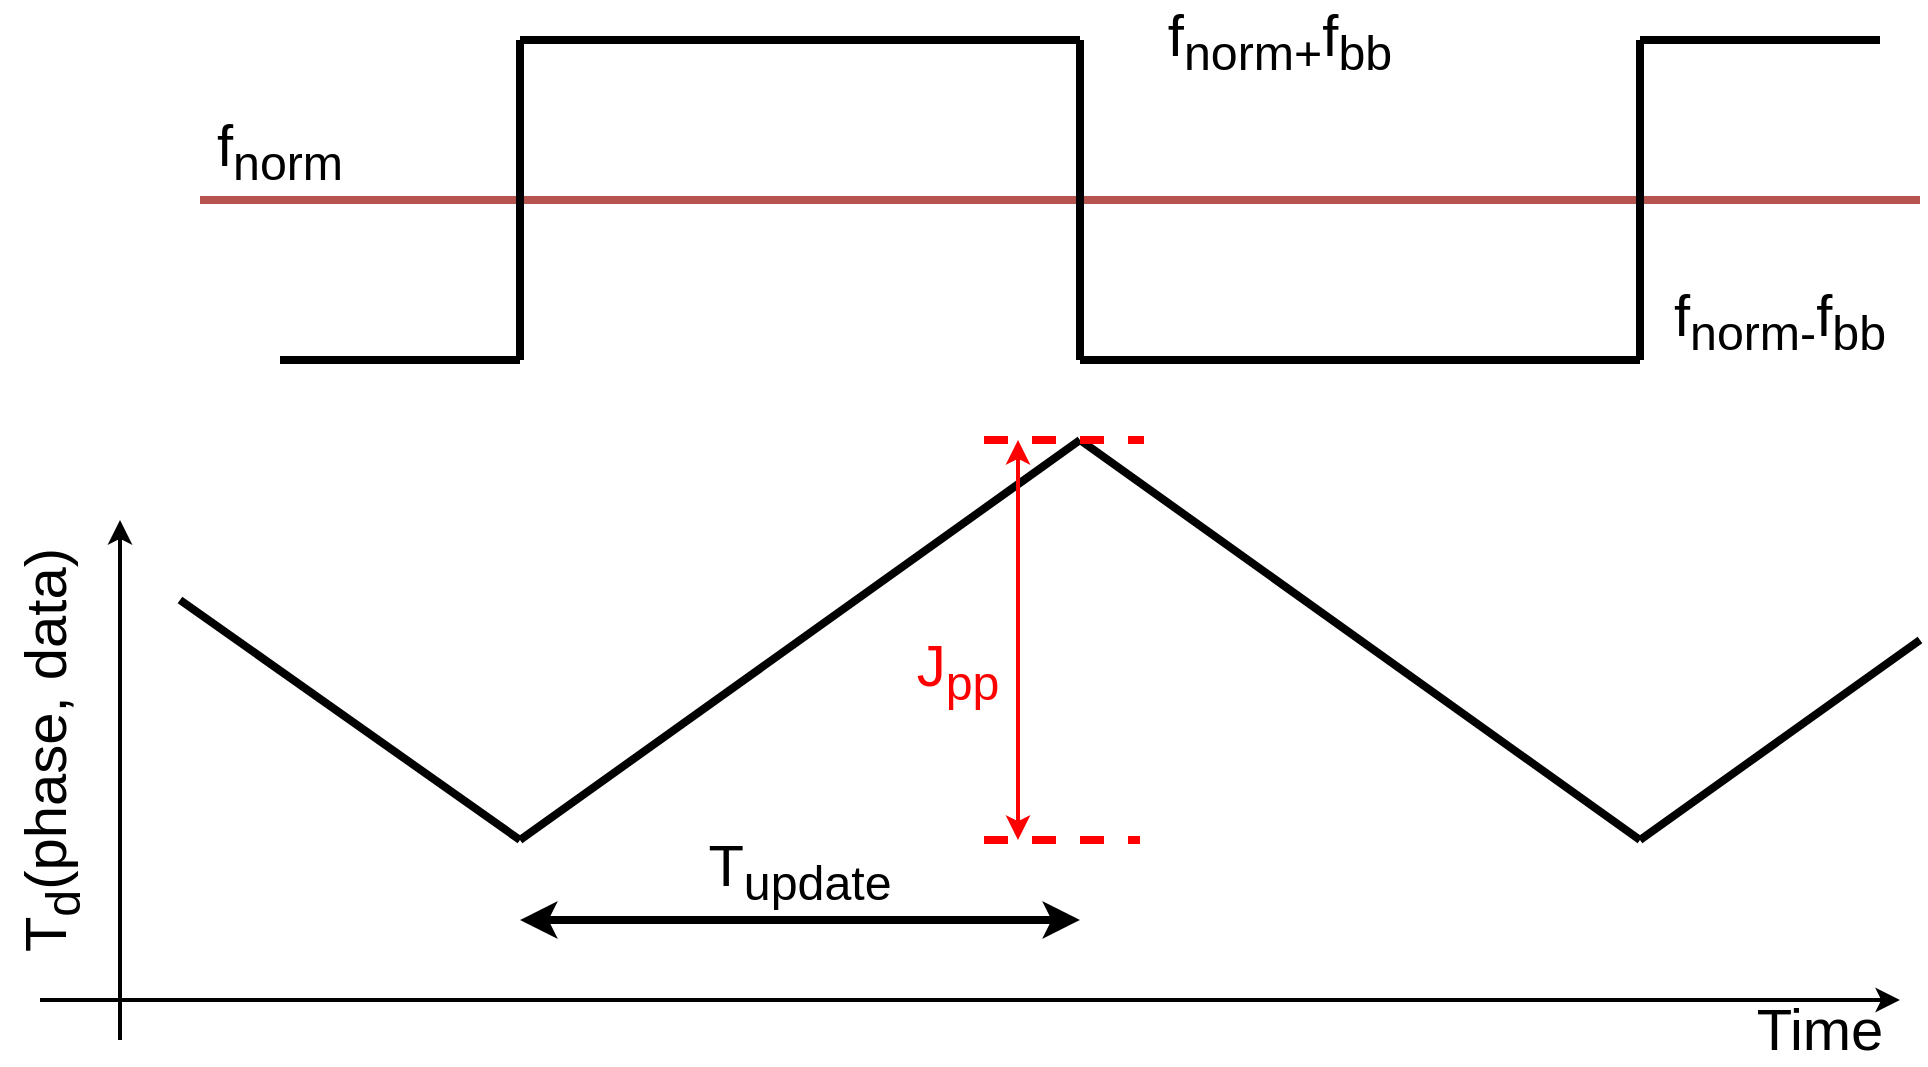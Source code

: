 <mxfile version="17.1.1" type="device"><diagram id="l-Dcgd9jZmVq5-bz8Juk" name="Page-1"><mxGraphModel dx="1110" dy="623" grid="1" gridSize="10" guides="1" tooltips="1" connect="1" arrows="1" fold="1" page="1" pageScale="1" pageWidth="850" pageHeight="1100" math="0" shadow="0"><root><mxCell id="0"/><mxCell id="1" parent="0"/><mxCell id="pjDvP8EWz9yxwcmDVgrx-1" value="" style="endArrow=none;html=1;rounded=0;strokeWidth=4;" edge="1" parent="1"><mxGeometry width="50" height="50" relative="1" as="geometry"><mxPoint x="280" y="160" as="sourcePoint"/><mxPoint x="560" y="160" as="targetPoint"/></mxGeometry></mxCell><mxCell id="pjDvP8EWz9yxwcmDVgrx-2" value="" style="endArrow=none;html=1;rounded=0;strokeWidth=4;" edge="1" parent="1"><mxGeometry width="50" height="50" relative="1" as="geometry"><mxPoint x="560" y="320" as="sourcePoint"/><mxPoint x="840" y="320" as="targetPoint"/></mxGeometry></mxCell><mxCell id="pjDvP8EWz9yxwcmDVgrx-3" value="" style="endArrow=none;html=1;rounded=0;strokeWidth=4;" edge="1" parent="1"><mxGeometry width="50" height="50" relative="1" as="geometry"><mxPoint x="840" y="160" as="sourcePoint"/><mxPoint x="960" y="160" as="targetPoint"/></mxGeometry></mxCell><mxCell id="pjDvP8EWz9yxwcmDVgrx-4" value="" style="endArrow=none;html=1;rounded=0;strokeWidth=4;" edge="1" parent="1"><mxGeometry width="50" height="50" relative="1" as="geometry"><mxPoint x="160" y="320" as="sourcePoint"/><mxPoint x="280" y="320" as="targetPoint"/></mxGeometry></mxCell><mxCell id="pjDvP8EWz9yxwcmDVgrx-5" value="" style="endArrow=none;html=1;rounded=0;strokeWidth=4;fillColor=#f8cecc;strokeColor=#b85450;" edge="1" parent="1"><mxGeometry width="50" height="50" relative="1" as="geometry"><mxPoint x="120" y="240" as="sourcePoint"/><mxPoint x="980" y="240" as="targetPoint"/></mxGeometry></mxCell><mxCell id="pjDvP8EWz9yxwcmDVgrx-6" value="" style="endArrow=none;html=1;rounded=0;strokeWidth=4;" edge="1" parent="1"><mxGeometry width="50" height="50" relative="1" as="geometry"><mxPoint x="280" y="320" as="sourcePoint"/><mxPoint x="280" y="160" as="targetPoint"/></mxGeometry></mxCell><mxCell id="pjDvP8EWz9yxwcmDVgrx-7" value="" style="endArrow=none;html=1;rounded=0;strokeWidth=4;" edge="1" parent="1"><mxGeometry width="50" height="50" relative="1" as="geometry"><mxPoint x="560" y="320" as="sourcePoint"/><mxPoint x="560" y="160" as="targetPoint"/></mxGeometry></mxCell><mxCell id="pjDvP8EWz9yxwcmDVgrx-8" value="" style="endArrow=none;html=1;rounded=0;strokeWidth=4;" edge="1" parent="1"><mxGeometry width="50" height="50" relative="1" as="geometry"><mxPoint x="840" y="320" as="sourcePoint"/><mxPoint x="840" y="160" as="targetPoint"/></mxGeometry></mxCell><mxCell id="pjDvP8EWz9yxwcmDVgrx-9" value="&lt;font style=&quot;font-size: 29px&quot;&gt;f&lt;sub&gt;norm&lt;/sub&gt;&lt;/font&gt;" style="text;html=1;strokeColor=none;fillColor=none;align=center;verticalAlign=middle;whiteSpace=wrap;rounded=0;strokeWidth=4;" vertex="1" parent="1"><mxGeometry x="130" y="200" width="60" height="30" as="geometry"/></mxCell><mxCell id="pjDvP8EWz9yxwcmDVgrx-11" value="&lt;font style=&quot;font-size: 29px&quot;&gt;f&lt;sub&gt;norm+&lt;/sub&gt;f&lt;sub&gt;bb&lt;/sub&gt;&lt;/font&gt;" style="text;html=1;strokeColor=none;fillColor=none;align=center;verticalAlign=middle;whiteSpace=wrap;rounded=0;strokeWidth=4;" vertex="1" parent="1"><mxGeometry x="590" y="140" width="140" height="40" as="geometry"/></mxCell><mxCell id="pjDvP8EWz9yxwcmDVgrx-13" value="&lt;font style=&quot;font-size: 29px&quot;&gt;f&lt;sub&gt;norm-&lt;/sub&gt;f&lt;sub&gt;bb&lt;/sub&gt;&lt;/font&gt;" style="text;html=1;strokeColor=none;fillColor=none;align=center;verticalAlign=middle;whiteSpace=wrap;rounded=0;strokeWidth=4;" vertex="1" parent="1"><mxGeometry x="840" y="280" width="140" height="40" as="geometry"/></mxCell><mxCell id="pjDvP8EWz9yxwcmDVgrx-15" value="" style="endArrow=none;html=1;rounded=0;fontSize=29;strokeWidth=4;" edge="1" parent="1"><mxGeometry width="50" height="50" relative="1" as="geometry"><mxPoint x="280" y="560" as="sourcePoint"/><mxPoint x="560" y="360" as="targetPoint"/></mxGeometry></mxCell><mxCell id="pjDvP8EWz9yxwcmDVgrx-17" value="" style="endArrow=none;html=1;rounded=0;fontSize=29;strokeWidth=4;" edge="1" parent="1"><mxGeometry width="50" height="50" relative="1" as="geometry"><mxPoint x="840" y="560" as="sourcePoint"/><mxPoint x="560" y="360" as="targetPoint"/></mxGeometry></mxCell><mxCell id="pjDvP8EWz9yxwcmDVgrx-18" value="" style="endArrow=none;html=1;rounded=0;fontSize=29;strokeWidth=4;" edge="1" parent="1"><mxGeometry width="50" height="50" relative="1" as="geometry"><mxPoint x="840" y="560" as="sourcePoint"/><mxPoint x="980" y="460" as="targetPoint"/></mxGeometry></mxCell><mxCell id="pjDvP8EWz9yxwcmDVgrx-19" value="" style="endArrow=none;html=1;rounded=0;fontSize=29;strokeWidth=4;" edge="1" parent="1"><mxGeometry width="50" height="50" relative="1" as="geometry"><mxPoint x="280" y="560" as="sourcePoint"/><mxPoint x="110" y="440" as="targetPoint"/></mxGeometry></mxCell><mxCell id="pjDvP8EWz9yxwcmDVgrx-20" value="&lt;font style=&quot;font-size: 29px&quot;&gt;T&lt;sub&gt;update&lt;/sub&gt;&lt;/font&gt;" style="text;html=1;strokeColor=none;fillColor=none;align=center;verticalAlign=middle;whiteSpace=wrap;rounded=0;strokeWidth=4;" vertex="1" parent="1"><mxGeometry x="390" y="560" width="60" height="30" as="geometry"/></mxCell><mxCell id="pjDvP8EWz9yxwcmDVgrx-21" value="" style="endArrow=classic;startArrow=classic;html=1;rounded=0;fontSize=29;strokeWidth=4;" edge="1" parent="1"><mxGeometry width="50" height="50" relative="1" as="geometry"><mxPoint x="280" y="600" as="sourcePoint"/><mxPoint x="560" y="600" as="targetPoint"/></mxGeometry></mxCell><mxCell id="pjDvP8EWz9yxwcmDVgrx-23" value="" style="endArrow=none;html=1;rounded=0;fontSize=29;strokeWidth=4;strokeColor=#FF0000;dashed=1;" edge="1" parent="1"><mxGeometry width="50" height="50" relative="1" as="geometry"><mxPoint x="512" y="360" as="sourcePoint"/><mxPoint x="592" y="360" as="targetPoint"/></mxGeometry></mxCell><mxCell id="pjDvP8EWz9yxwcmDVgrx-24" value="" style="endArrow=none;html=1;rounded=0;fontSize=29;strokeWidth=4;strokeColor=#FF0000;dashed=1;" edge="1" parent="1"><mxGeometry width="50" height="50" relative="1" as="geometry"><mxPoint x="512" y="560" as="sourcePoint"/><mxPoint x="590" y="560" as="targetPoint"/></mxGeometry></mxCell><mxCell id="pjDvP8EWz9yxwcmDVgrx-25" value="" style="endArrow=classic;html=1;rounded=0;fontSize=29;endFill=1;startArrow=classic;startFill=1;strokeWidth=2;strokeColor=#FF0000;" edge="1" parent="1"><mxGeometry width="50" height="50" relative="1" as="geometry"><mxPoint x="529" y="560" as="sourcePoint"/><mxPoint x="529" y="360" as="targetPoint"/></mxGeometry></mxCell><mxCell id="pjDvP8EWz9yxwcmDVgrx-27" value="&lt;font style=&quot;font-size: 29px&quot; color=&quot;#FF0000&quot;&gt;J&lt;sub&gt;pp&lt;/sub&gt;&lt;/font&gt;" style="text;html=1;strokeColor=none;fillColor=none;align=center;verticalAlign=middle;whiteSpace=wrap;rounded=0;strokeWidth=4;" vertex="1" parent="1"><mxGeometry x="469" y="460" width="60" height="30" as="geometry"/></mxCell><mxCell id="pjDvP8EWz9yxwcmDVgrx-28" value="" style="endArrow=classic;html=1;rounded=0;fontSize=29;endFill=1;startArrow=none;startFill=0;strokeWidth=2;strokeColor=#000000;" edge="1" parent="1"><mxGeometry width="50" height="50" relative="1" as="geometry"><mxPoint x="80" y="660" as="sourcePoint"/><mxPoint x="80" y="400" as="targetPoint"/></mxGeometry></mxCell><mxCell id="pjDvP8EWz9yxwcmDVgrx-29" value="" style="endArrow=classic;html=1;rounded=0;fontSize=29;endFill=1;startArrow=none;startFill=0;strokeWidth=2;strokeColor=#000000;" edge="1" parent="1"><mxGeometry width="50" height="50" relative="1" as="geometry"><mxPoint x="40" y="640" as="sourcePoint"/><mxPoint x="970" y="640" as="targetPoint"/></mxGeometry></mxCell><mxCell id="pjDvP8EWz9yxwcmDVgrx-30" value="&lt;font style=&quot;font-size: 29px&quot;&gt;Time&lt;/font&gt;" style="text;html=1;strokeColor=none;fillColor=none;align=center;verticalAlign=middle;whiteSpace=wrap;rounded=0;strokeWidth=4;" vertex="1" parent="1"><mxGeometry x="900" y="640" width="60" height="30" as="geometry"/></mxCell><mxCell id="pjDvP8EWz9yxwcmDVgrx-31" value="&lt;font style=&quot;font-size: 29px&quot;&gt;T&lt;sub&gt;d&lt;/sub&gt;(phase, data)&lt;br&gt;&lt;/font&gt;" style="text;html=1;strokeColor=none;fillColor=none;align=center;verticalAlign=middle;whiteSpace=wrap;rounded=0;strokeWidth=4;horizontal=0;" vertex="1" parent="1"><mxGeometry x="20" y="410" width="50" height="210" as="geometry"/></mxCell></root></mxGraphModel></diagram></mxfile>